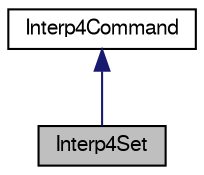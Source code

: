 digraph "Interp4Set"
{
  edge [fontname="FreeSans",fontsize="10",labelfontname="FreeSans",labelfontsize="10"];
  node [fontname="FreeSans",fontsize="10",shape=record];
  Node0 [label="Interp4Set",height=0.2,width=0.4,color="black", fillcolor="grey75", style="filled", fontcolor="black"];
  Node1 -> Node0 [dir="back",color="midnightblue",fontsize="10",style="solid",fontname="FreeSans"];
  Node1 [label="Interp4Command",height=0.2,width=0.4,color="black", fillcolor="white", style="filled",URL="$classInterp4Command.html",tooltip="Modeluje abstrakcyjne polecenie dla robota mobilnego. "];
}
